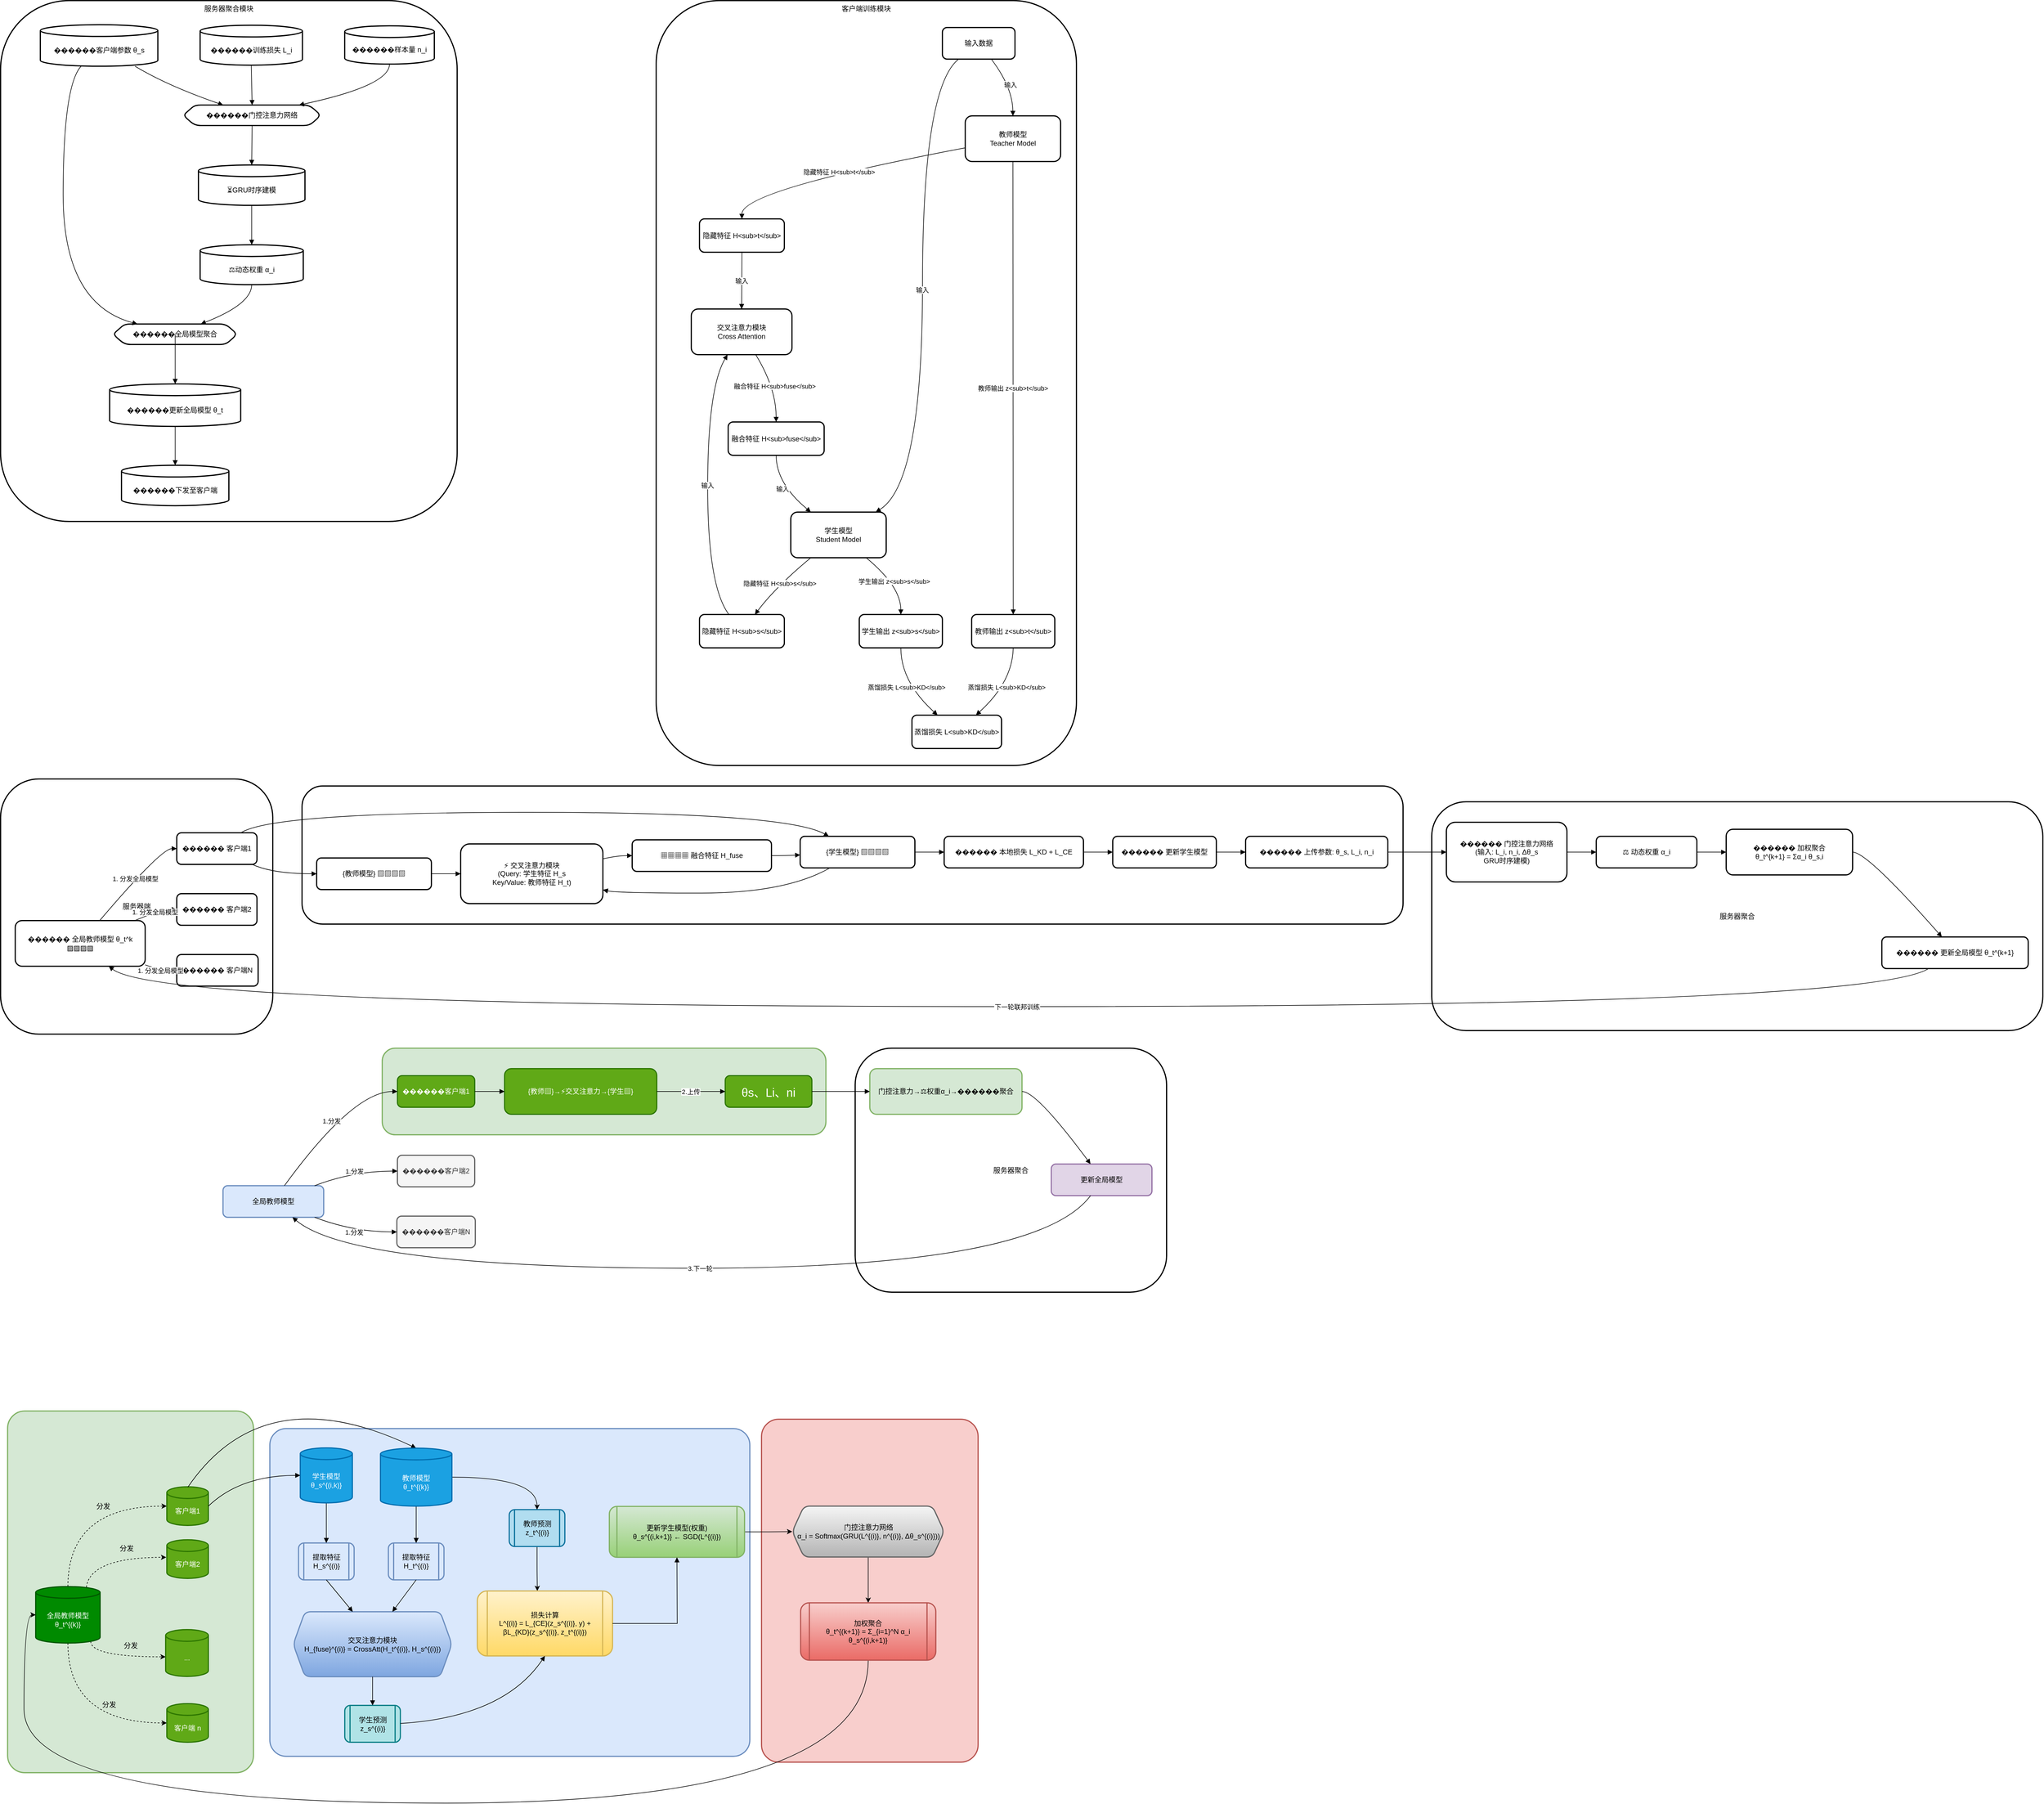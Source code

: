 <mxfile version="26.0.10">
  <diagram name="第 1 页" id="DEk5K5slilRWWlr_zEea">
    <mxGraphModel dx="2228" dy="1000" grid="1" gridSize="10" guides="1" tooltips="1" connect="1" arrows="1" fold="1" page="1" pageScale="1" pageWidth="4681" pageHeight="3300" background="none" math="0" shadow="0">
      <root>
        <mxCell id="0" />
        <mxCell id="1" parent="0" />
        <mxCell id="zsc-ipmftyCH5oLLFZYE-88" value="服务器聚合模块" style="whiteSpace=wrap;strokeWidth=2;verticalAlign=top;rounded=1;" parent="1" vertex="1">
          <mxGeometry x="20" y="20" width="780" height="890" as="geometry" />
        </mxCell>
        <mxCell id="zsc-ipmftyCH5oLLFZYE-89" value="������客户端参数 θ_s" style="shape=cylinder3;boundedLbl=1;backgroundOutline=1;size=10;strokeWidth=2;whiteSpace=wrap;rounded=1;" parent="zsc-ipmftyCH5oLLFZYE-88" vertex="1">
          <mxGeometry x="67.889" y="41.27" width="200.778" height="70.877" as="geometry" />
        </mxCell>
        <mxCell id="zsc-ipmftyCH5oLLFZYE-90" value="������门控注意力网络" style="shape=hexagon;perimeter=hexagonPerimeter2;fixedSize=1;strokeWidth=2;whiteSpace=wrap;rounded=1;" parent="zsc-ipmftyCH5oLLFZYE-88" vertex="1">
          <mxGeometry x="312" y="178.538" width="235.444" height="34.99" as="geometry" />
        </mxCell>
        <mxCell id="zsc-ipmftyCH5oLLFZYE-91" value="������训练损失 L_i" style="shape=cylinder3;boundedLbl=1;backgroundOutline=1;size=10;strokeWidth=2;whiteSpace=wrap;rounded=1;" parent="zsc-ipmftyCH5oLLFZYE-88" vertex="1">
          <mxGeometry x="340.889" y="42.167" width="174.778" height="68.185" as="geometry" />
        </mxCell>
        <mxCell id="zsc-ipmftyCH5oLLFZYE-92" value="������样本量 n_i" style="shape=cylinder3;boundedLbl=1;backgroundOutline=1;size=10;strokeWidth=2;whiteSpace=wrap;rounded=1;" parent="zsc-ipmftyCH5oLLFZYE-88" vertex="1">
          <mxGeometry x="587.889" y="43.065" width="153.111" height="65.494" as="geometry" />
        </mxCell>
        <mxCell id="zsc-ipmftyCH5oLLFZYE-93" value="⏳GRU时序建模" style="shape=cylinder3;boundedLbl=1;backgroundOutline=1;size=10;strokeWidth=2;whiteSpace=wrap;rounded=1;" parent="zsc-ipmftyCH5oLLFZYE-88" vertex="1">
          <mxGeometry x="338" y="280.817" width="182" height="69.083" as="geometry" />
        </mxCell>
        <mxCell id="zsc-ipmftyCH5oLLFZYE-94" value="⚖️动态权重 α_i" style="shape=cylinder3;boundedLbl=1;backgroundOutline=1;size=10;strokeWidth=2;whiteSpace=wrap;rounded=1;" parent="zsc-ipmftyCH5oLLFZYE-88" vertex="1">
          <mxGeometry x="340.889" y="417.188" width="176.222" height="68.185" as="geometry" />
        </mxCell>
        <mxCell id="zsc-ipmftyCH5oLLFZYE-95" value="������全局模型聚合" style="shape=hexagon;perimeter=hexagonPerimeter2;fixedSize=1;strokeWidth=2;whiteSpace=wrap;rounded=1;" parent="zsc-ipmftyCH5oLLFZYE-88" vertex="1">
          <mxGeometry x="192.111" y="552.661" width="212.333" height="34.99" as="geometry" />
        </mxCell>
        <mxCell id="zsc-ipmftyCH5oLLFZYE-96" value="������更新全局模型 θ_t" style="shape=cylinder3;boundedLbl=1;backgroundOutline=1;size=10;strokeWidth=2;whiteSpace=wrap;rounded=1;" parent="zsc-ipmftyCH5oLLFZYE-88" vertex="1">
          <mxGeometry x="186.333" y="654.94" width="223.889" height="72.671" as="geometry" />
        </mxCell>
        <mxCell id="zsc-ipmftyCH5oLLFZYE-97" value="������下发至客户端" style="shape=cylinder3;boundedLbl=1;backgroundOutline=1;size=10;strokeWidth=2;whiteSpace=wrap;rounded=1;" parent="zsc-ipmftyCH5oLLFZYE-88" vertex="1">
          <mxGeometry x="206.556" y="794.002" width="183.444" height="69.083" as="geometry" />
        </mxCell>
        <mxCell id="zsc-ipmftyCH5oLLFZYE-98" value="" style="curved=1;startArrow=none;endArrow=block;exitX=0.8;exitY=0.99;entryX=0.29;entryY=0;rounded=1;" parent="zsc-ipmftyCH5oLLFZYE-88" source="zsc-ipmftyCH5oLLFZYE-89" target="zsc-ipmftyCH5oLLFZYE-90" edge="1">
          <mxGeometry relative="1" as="geometry">
            <Array as="points">
              <mxPoint x="284.556" y="145.343" />
            </Array>
          </mxGeometry>
        </mxCell>
        <mxCell id="zsc-ipmftyCH5oLLFZYE-99" value="" style="curved=1;startArrow=none;endArrow=block;exitX=0.5;exitY=1;entryX=0.5;entryY=0;rounded=1;" parent="zsc-ipmftyCH5oLLFZYE-88" source="zsc-ipmftyCH5oLLFZYE-91" target="zsc-ipmftyCH5oLLFZYE-90" edge="1">
          <mxGeometry relative="1" as="geometry">
            <Array as="points" />
          </mxGeometry>
        </mxCell>
        <mxCell id="zsc-ipmftyCH5oLLFZYE-100" value="" style="curved=1;startArrow=none;endArrow=block;exitX=0.5;exitY=1.01;entryX=0.84;entryY=0;rounded=1;" parent="zsc-ipmftyCH5oLLFZYE-88" source="zsc-ipmftyCH5oLLFZYE-92" target="zsc-ipmftyCH5oLLFZYE-90" edge="1">
          <mxGeometry relative="1" as="geometry">
            <Array as="points">
              <mxPoint x="664.444" y="145.343" />
            </Array>
          </mxGeometry>
        </mxCell>
        <mxCell id="zsc-ipmftyCH5oLLFZYE-101" value="" style="curved=1;startArrow=none;endArrow=block;exitX=0.5;exitY=1;entryX=0.5;entryY=0;rounded=1;" parent="zsc-ipmftyCH5oLLFZYE-88" source="zsc-ipmftyCH5oLLFZYE-90" target="zsc-ipmftyCH5oLLFZYE-93" edge="1">
          <mxGeometry relative="1" as="geometry">
            <Array as="points" />
          </mxGeometry>
        </mxCell>
        <mxCell id="zsc-ipmftyCH5oLLFZYE-102" value="" style="curved=1;startArrow=none;endArrow=block;exitX=0.5;exitY=1;entryX=0.5;entryY=-0.01;rounded=1;" parent="zsc-ipmftyCH5oLLFZYE-88" source="zsc-ipmftyCH5oLLFZYE-93" target="zsc-ipmftyCH5oLLFZYE-94" edge="1">
          <mxGeometry relative="1" as="geometry">
            <Array as="points" />
          </mxGeometry>
        </mxCell>
        <mxCell id="zsc-ipmftyCH5oLLFZYE-103" value="" style="curved=1;startArrow=none;endArrow=block;exitX=0.5;exitY=1;entryX=0.71;entryY=-0.01;rounded=1;" parent="zsc-ipmftyCH5oLLFZYE-88" source="zsc-ipmftyCH5oLLFZYE-94" target="zsc-ipmftyCH5oLLFZYE-95" edge="1">
          <mxGeometry relative="1" as="geometry">
            <Array as="points">
              <mxPoint x="429" y="518.569" />
            </Array>
          </mxGeometry>
        </mxCell>
        <mxCell id="zsc-ipmftyCH5oLLFZYE-104" value="" style="curved=1;startArrow=none;endArrow=block;exitX=0.35;exitY=0.99;entryX=0.19;entryY=-0.01;rounded=1;" parent="zsc-ipmftyCH5oLLFZYE-88" source="zsc-ipmftyCH5oLLFZYE-89" target="zsc-ipmftyCH5oLLFZYE-95" edge="1">
          <mxGeometry relative="1" as="geometry">
            <Array as="points">
              <mxPoint x="106.889" y="145.343" />
              <mxPoint x="106.889" y="518.569" />
            </Array>
          </mxGeometry>
        </mxCell>
        <mxCell id="zsc-ipmftyCH5oLLFZYE-105" value="" style="curved=1;startArrow=none;endArrow=block;exitX=0.5;exitY=0.99;entryX=0.5;entryY=0;rounded=1;" parent="zsc-ipmftyCH5oLLFZYE-88" source="zsc-ipmftyCH5oLLFZYE-95" target="zsc-ipmftyCH5oLLFZYE-96" edge="1">
          <mxGeometry relative="1" as="geometry">
            <Array as="points" />
          </mxGeometry>
        </mxCell>
        <mxCell id="zsc-ipmftyCH5oLLFZYE-106" value="" style="curved=1;startArrow=none;endArrow=block;exitX=0.5;exitY=0.99;entryX=0.5;entryY=0;rounded=1;" parent="zsc-ipmftyCH5oLLFZYE-88" source="zsc-ipmftyCH5oLLFZYE-96" target="zsc-ipmftyCH5oLLFZYE-97" edge="1">
          <mxGeometry relative="1" as="geometry">
            <Array as="points" />
          </mxGeometry>
        </mxCell>
        <mxCell id="zsc-ipmftyCH5oLLFZYE-171" value="客户端训练模块" style="whiteSpace=wrap;strokeWidth=2;verticalAlign=top;rounded=1;" parent="1" vertex="1">
          <mxGeometry x="1140" y="20" width="718" height="1307" as="geometry" />
        </mxCell>
        <mxCell id="zsc-ipmftyCH5oLLFZYE-172" value="输入数据" style="whiteSpace=wrap;strokeWidth=2;rounded=1;" parent="zsc-ipmftyCH5oLLFZYE-171" vertex="1">
          <mxGeometry x="489" y="46" width="124" height="54" as="geometry" />
        </mxCell>
        <mxCell id="zsc-ipmftyCH5oLLFZYE-173" value="教师模型&#xa;Teacher Model" style="whiteSpace=wrap;strokeWidth=2;rounded=1;" parent="zsc-ipmftyCH5oLLFZYE-171" vertex="1">
          <mxGeometry x="528" y="197" width="163" height="78" as="geometry" />
        </mxCell>
        <mxCell id="zsc-ipmftyCH5oLLFZYE-174" value="学生模型&#xa;Student Model" style="whiteSpace=wrap;strokeWidth=2;rounded=1;" parent="zsc-ipmftyCH5oLLFZYE-171" vertex="1">
          <mxGeometry x="230" y="874" width="163" height="78" as="geometry" />
        </mxCell>
        <mxCell id="zsc-ipmftyCH5oLLFZYE-175" value="隐藏特征 H&lt;sub&gt;t&lt;/sub&gt;" style="whiteSpace=wrap;strokeWidth=2;rounded=1;" parent="zsc-ipmftyCH5oLLFZYE-171" vertex="1">
          <mxGeometry x="74" y="373" width="145" height="57" as="geometry" />
        </mxCell>
        <mxCell id="zsc-ipmftyCH5oLLFZYE-176" value="隐藏特征 H&lt;sub&gt;s&lt;/sub&gt;" style="whiteSpace=wrap;strokeWidth=2;rounded=1;" parent="zsc-ipmftyCH5oLLFZYE-171" vertex="1">
          <mxGeometry x="74" y="1049" width="145" height="57" as="geometry" />
        </mxCell>
        <mxCell id="zsc-ipmftyCH5oLLFZYE-177" value="交叉注意力模块&#xa;Cross Attention" style="whiteSpace=wrap;strokeWidth=2;rounded=1;" parent="zsc-ipmftyCH5oLLFZYE-171" vertex="1">
          <mxGeometry x="60" y="527" width="172" height="78" as="geometry" />
        </mxCell>
        <mxCell id="zsc-ipmftyCH5oLLFZYE-178" value="融合特征 H&lt;sub&gt;fuse&lt;/sub&gt;" style="whiteSpace=wrap;strokeWidth=2;rounded=1;" parent="zsc-ipmftyCH5oLLFZYE-171" vertex="1">
          <mxGeometry x="123" y="720" width="164" height="57" as="geometry" />
        </mxCell>
        <mxCell id="zsc-ipmftyCH5oLLFZYE-179" value="教师输出 z&lt;sub&gt;t&lt;/sub&gt;" style="whiteSpace=wrap;strokeWidth=2;rounded=1;" parent="zsc-ipmftyCH5oLLFZYE-171" vertex="1">
          <mxGeometry x="539" y="1049" width="142" height="57" as="geometry" />
        </mxCell>
        <mxCell id="zsc-ipmftyCH5oLLFZYE-180" value="学生输出 z&lt;sub&gt;s&lt;/sub&gt;" style="whiteSpace=wrap;strokeWidth=2;rounded=1;" parent="zsc-ipmftyCH5oLLFZYE-171" vertex="1">
          <mxGeometry x="347" y="1049" width="142" height="57" as="geometry" />
        </mxCell>
        <mxCell id="zsc-ipmftyCH5oLLFZYE-181" value="蒸馏损失 L&lt;sub&gt;KD&lt;/sub&gt;" style="whiteSpace=wrap;strokeWidth=2;rounded=1;" parent="zsc-ipmftyCH5oLLFZYE-171" vertex="1">
          <mxGeometry x="437" y="1221" width="153" height="57" as="geometry" />
        </mxCell>
        <mxCell id="zsc-ipmftyCH5oLLFZYE-182" value="输入" style="curved=1;startArrow=none;endArrow=block;exitX=0.67;exitY=0.99;entryX=0.5;entryY=0;rounded=1;" parent="zsc-ipmftyCH5oLLFZYE-171" source="zsc-ipmftyCH5oLLFZYE-172" target="zsc-ipmftyCH5oLLFZYE-173" edge="1">
          <mxGeometry relative="1" as="geometry">
            <Array as="points">
              <mxPoint x="609" y="148" />
            </Array>
          </mxGeometry>
        </mxCell>
        <mxCell id="zsc-ipmftyCH5oLLFZYE-183" value="输入" style="curved=1;startArrow=none;endArrow=block;exitX=0.23;exitY=0.99;entryX=0.89;entryY=0;rounded=1;" parent="zsc-ipmftyCH5oLLFZYE-171" source="zsc-ipmftyCH5oLLFZYE-172" target="zsc-ipmftyCH5oLLFZYE-174" edge="1">
          <mxGeometry relative="1" as="geometry">
            <Array as="points">
              <mxPoint x="455" y="148" />
              <mxPoint x="455" y="825" />
            </Array>
          </mxGeometry>
        </mxCell>
        <mxCell id="zsc-ipmftyCH5oLLFZYE-184" value="隐藏特征 H&lt;sub&gt;t&lt;/sub&gt;" style="curved=1;startArrow=none;endArrow=block;exitX=0;exitY=0.7;entryX=0.5;entryY=-0.01;rounded=1;" parent="zsc-ipmftyCH5oLLFZYE-171" source="zsc-ipmftyCH5oLLFZYE-173" target="zsc-ipmftyCH5oLLFZYE-175" edge="1">
          <mxGeometry relative="1" as="geometry">
            <Array as="points">
              <mxPoint x="146" y="324" />
            </Array>
          </mxGeometry>
        </mxCell>
        <mxCell id="zsc-ipmftyCH5oLLFZYE-185" value="隐藏特征 H&lt;sub&gt;s&lt;/sub&gt;" style="curved=1;startArrow=none;endArrow=block;exitX=0.21;exitY=1;entryX=0.65;entryY=0.01;rounded=1;" parent="zsc-ipmftyCH5oLLFZYE-171" source="zsc-ipmftyCH5oLLFZYE-174" target="zsc-ipmftyCH5oLLFZYE-176" edge="1">
          <mxGeometry relative="1" as="geometry">
            <Array as="points">
              <mxPoint x="205" y="1001" />
            </Array>
          </mxGeometry>
        </mxCell>
        <mxCell id="zsc-ipmftyCH5oLLFZYE-186" value="输入" style="curved=1;startArrow=none;endArrow=block;exitX=0.5;exitY=0.99;entryX=0.5;entryY=0;rounded=1;" parent="zsc-ipmftyCH5oLLFZYE-171" source="zsc-ipmftyCH5oLLFZYE-175" target="zsc-ipmftyCH5oLLFZYE-177" edge="1">
          <mxGeometry relative="1" as="geometry">
            <Array as="points" />
          </mxGeometry>
        </mxCell>
        <mxCell id="zsc-ipmftyCH5oLLFZYE-187" value="输入" style="curved=1;startArrow=none;endArrow=block;exitX=0.35;exitY=0.01;entryX=0.36;entryY=1;rounded=1;" parent="zsc-ipmftyCH5oLLFZYE-171" source="zsc-ipmftyCH5oLLFZYE-176" target="zsc-ipmftyCH5oLLFZYE-177" edge="1">
          <mxGeometry relative="1" as="geometry">
            <Array as="points">
              <mxPoint x="88" y="1001" />
              <mxPoint x="88" y="662" />
            </Array>
          </mxGeometry>
        </mxCell>
        <mxCell id="zsc-ipmftyCH5oLLFZYE-188" value="融合特征 H&lt;sub&gt;fuse&lt;/sub&gt;" style="curved=1;startArrow=none;endArrow=block;exitX=0.64;exitY=1;entryX=0.5;entryY=0;rounded=1;" parent="zsc-ipmftyCH5oLLFZYE-171" source="zsc-ipmftyCH5oLLFZYE-177" target="zsc-ipmftyCH5oLLFZYE-178" edge="1">
          <mxGeometry relative="1" as="geometry">
            <Array as="points">
              <mxPoint x="205" y="662" />
            </Array>
          </mxGeometry>
        </mxCell>
        <mxCell id="zsc-ipmftyCH5oLLFZYE-189" value="输入" style="curved=1;startArrow=none;endArrow=block;exitX=0.5;exitY=0.99;entryX=0.21;entryY=0;rounded=1;" parent="zsc-ipmftyCH5oLLFZYE-171" source="zsc-ipmftyCH5oLLFZYE-178" target="zsc-ipmftyCH5oLLFZYE-174" edge="1">
          <mxGeometry relative="1" as="geometry">
            <Array as="points">
              <mxPoint x="205" y="825" />
            </Array>
          </mxGeometry>
        </mxCell>
        <mxCell id="zsc-ipmftyCH5oLLFZYE-190" value="教师输出 z&lt;sub&gt;t&lt;/sub&gt;" style="curved=1;startArrow=none;endArrow=block;exitX=0.5;exitY=1;entryX=0.5;entryY=0.01;rounded=1;" parent="zsc-ipmftyCH5oLLFZYE-171" source="zsc-ipmftyCH5oLLFZYE-173" target="zsc-ipmftyCH5oLLFZYE-179" edge="1">
          <mxGeometry relative="1" as="geometry">
            <Array as="points" />
          </mxGeometry>
        </mxCell>
        <mxCell id="zsc-ipmftyCH5oLLFZYE-191" value="学生输出 z&lt;sub&gt;s&lt;/sub&gt;" style="curved=1;startArrow=none;endArrow=block;exitX=0.79;exitY=1;entryX=0.5;entryY=0.01;rounded=1;" parent="zsc-ipmftyCH5oLLFZYE-171" source="zsc-ipmftyCH5oLLFZYE-174" target="zsc-ipmftyCH5oLLFZYE-180" edge="1">
          <mxGeometry relative="1" as="geometry">
            <Array as="points">
              <mxPoint x="418" y="1001" />
            </Array>
          </mxGeometry>
        </mxCell>
        <mxCell id="zsc-ipmftyCH5oLLFZYE-192" value="蒸馏损失 L&lt;sub&gt;KD&lt;/sub&gt;" style="curved=1;startArrow=none;endArrow=block;exitX=0.5;exitY=1;entryX=0.71;entryY=0.01;rounded=1;" parent="zsc-ipmftyCH5oLLFZYE-171" source="zsc-ipmftyCH5oLLFZYE-179" target="zsc-ipmftyCH5oLLFZYE-181" edge="1">
          <mxGeometry relative="1" as="geometry">
            <Array as="points">
              <mxPoint x="609" y="1164" />
            </Array>
          </mxGeometry>
        </mxCell>
        <mxCell id="zsc-ipmftyCH5oLLFZYE-193" value="蒸馏损失 L&lt;sub&gt;KD&lt;/sub&gt;" style="curved=1;startArrow=none;endArrow=block;exitX=0.5;exitY=1;entryX=0.29;entryY=0.01;rounded=1;" parent="zsc-ipmftyCH5oLLFZYE-171" source="zsc-ipmftyCH5oLLFZYE-180" target="zsc-ipmftyCH5oLLFZYE-181" edge="1">
          <mxGeometry relative="1" as="geometry">
            <Array as="points">
              <mxPoint x="418" y="1164" />
            </Array>
          </mxGeometry>
        </mxCell>
        <mxCell id="zsc-ipmftyCH5oLLFZYE-194" value="服务器聚合" style="whiteSpace=wrap;strokeWidth=2;rounded=1;" parent="1" vertex="1">
          <mxGeometry x="2465" y="1389" width="1044" height="391" as="geometry" />
        </mxCell>
        <mxCell id="zsc-ipmftyCH5oLLFZYE-195" value="客户端本地训练" style="whiteSpace=wrap;strokeWidth=2;rounded=1;" parent="1" vertex="1">
          <mxGeometry x="535" y="1362" width="1881" height="236" as="geometry" />
        </mxCell>
        <mxCell id="zsc-ipmftyCH5oLLFZYE-196" value="服务器端" style="whiteSpace=wrap;strokeWidth=2;rounded=1;" parent="1" vertex="1">
          <mxGeometry x="20" y="1350" width="465" height="436" as="geometry" />
        </mxCell>
        <mxCell id="zsc-ipmftyCH5oLLFZYE-197" value="������ 全局教师模型 θ_t^k&#xa;        ▨▨▨▨" style="whiteSpace=wrap;strokeWidth=2;rounded=1;" parent="1" vertex="1">
          <mxGeometry x="45" y="1592" width="222" height="78" as="geometry" />
        </mxCell>
        <mxCell id="zsc-ipmftyCH5oLLFZYE-198" value="������ 客户端1" style="whiteSpace=wrap;strokeWidth=2;rounded=1;" parent="1" vertex="1">
          <mxGeometry x="321" y="1442" width="137" height="54" as="geometry" />
        </mxCell>
        <mxCell id="zsc-ipmftyCH5oLLFZYE-199" value="������ 客户端2" style="whiteSpace=wrap;strokeWidth=2;rounded=1;" parent="1" vertex="1">
          <mxGeometry x="321" y="1546" width="137" height="54" as="geometry" />
        </mxCell>
        <mxCell id="zsc-ipmftyCH5oLLFZYE-200" value="������ 客户端N" style="whiteSpace=wrap;strokeWidth=2;rounded=1;" parent="1" vertex="1">
          <mxGeometry x="321" y="1650" width="139" height="54" as="geometry" />
        </mxCell>
        <mxCell id="zsc-ipmftyCH5oLLFZYE-201" value="{教师模型} ▨▨▨▨" style="whiteSpace=wrap;strokeWidth=2;rounded=1;" parent="1" vertex="1">
          <mxGeometry x="560" y="1485" width="196" height="54" as="geometry" />
        </mxCell>
        <mxCell id="zsc-ipmftyCH5oLLFZYE-202" value="⚡ 交叉注意力模块&#xa;        (Query: 学生特征 H_s&#xa;        Key/Value: 教师特征 H_t)" style="whiteSpace=wrap;strokeWidth=2;rounded=1;" parent="1" vertex="1">
          <mxGeometry x="806" y="1461" width="243" height="102" as="geometry" />
        </mxCell>
        <mxCell id="zsc-ipmftyCH5oLLFZYE-203" value="{学生模型} ▨▨▨▨" style="whiteSpace=wrap;strokeWidth=2;rounded=1;" parent="1" vertex="1">
          <mxGeometry x="1386" y="1448" width="196" height="54" as="geometry" />
        </mxCell>
        <mxCell id="zsc-ipmftyCH5oLLFZYE-204" value="▦▦▦▦ 融合特征 H_fuse" style="whiteSpace=wrap;strokeWidth=2;rounded=1;" parent="1" vertex="1">
          <mxGeometry x="1099" y="1454" width="238" height="54" as="geometry" />
        </mxCell>
        <mxCell id="zsc-ipmftyCH5oLLFZYE-205" value="������ 本地损失 L_KD + L_CE" style="whiteSpace=wrap;strokeWidth=2;rounded=1;" parent="1" vertex="1">
          <mxGeometry x="1632" y="1448" width="238" height="54" as="geometry" />
        </mxCell>
        <mxCell id="zsc-ipmftyCH5oLLFZYE-206" value="������ 更新学生模型" style="whiteSpace=wrap;strokeWidth=2;rounded=1;" parent="1" vertex="1">
          <mxGeometry x="1920" y="1448" width="177" height="54" as="geometry" />
        </mxCell>
        <mxCell id="zsc-ipmftyCH5oLLFZYE-207" value="������ 上传参数: θ_s, L_i, n_i" style="whiteSpace=wrap;strokeWidth=2;rounded=1;" parent="1" vertex="1">
          <mxGeometry x="2147" y="1448" width="243" height="54" as="geometry" />
        </mxCell>
        <mxCell id="zsc-ipmftyCH5oLLFZYE-208" value="������ 门控注意力网络&#xa;        (输入: L_i, n_i, Δθ_s&#xa;        GRU时序建模)" style="whiteSpace=wrap;strokeWidth=2;rounded=1;" parent="1" vertex="1">
          <mxGeometry x="2490" y="1424" width="206" height="102" as="geometry" />
        </mxCell>
        <mxCell id="zsc-ipmftyCH5oLLFZYE-209" value="⚖️ 动态权重 α_i" style="whiteSpace=wrap;strokeWidth=2;rounded=1;" parent="1" vertex="1">
          <mxGeometry x="2746" y="1448" width="172" height="54" as="geometry" />
        </mxCell>
        <mxCell id="zsc-ipmftyCH5oLLFZYE-210" value="������ 加权聚合&#xa;        θ_t^{k+1} = Σα_i θ_s,i" style="whiteSpace=wrap;strokeWidth=2;rounded=1;" parent="1" vertex="1">
          <mxGeometry x="2968" y="1436" width="216" height="78" as="geometry" />
        </mxCell>
        <mxCell id="zsc-ipmftyCH5oLLFZYE-211" value="������ 更新全局模型 θ_t^{k+1}" style="whiteSpace=wrap;strokeWidth=2;rounded=1;" parent="1" vertex="1">
          <mxGeometry x="3234" y="1620" width="250" height="54" as="geometry" />
        </mxCell>
        <mxCell id="zsc-ipmftyCH5oLLFZYE-212" value="1. 分发全局模型" style="curved=1;startArrow=none;endArrow=block;exitX=0.65;exitY=0;entryX=0;entryY=0.5;rounded=1;" parent="1" source="zsc-ipmftyCH5oLLFZYE-197" target="zsc-ipmftyCH5oLLFZYE-198" edge="1">
          <mxGeometry relative="1" as="geometry">
            <Array as="points">
              <mxPoint x="294" y="1469" />
            </Array>
          </mxGeometry>
        </mxCell>
        <mxCell id="zsc-ipmftyCH5oLLFZYE-213" value="1. 分发全局模型" style="curved=1;startArrow=none;endArrow=block;exitX=0.92;exitY=0;entryX=0;entryY=0.5;rounded=1;" parent="1" source="zsc-ipmftyCH5oLLFZYE-197" target="zsc-ipmftyCH5oLLFZYE-199" edge="1">
          <mxGeometry relative="1" as="geometry">
            <Array as="points">
              <mxPoint x="294" y="1573" />
            </Array>
          </mxGeometry>
        </mxCell>
        <mxCell id="zsc-ipmftyCH5oLLFZYE-214" value="1. 分发全局模型" style="curved=1;startArrow=none;endArrow=block;exitX=1;exitY=0.97;entryX=0;entryY=0.5;rounded=1;" parent="1" source="zsc-ipmftyCH5oLLFZYE-197" target="zsc-ipmftyCH5oLLFZYE-200" edge="1">
          <mxGeometry relative="1" as="geometry">
            <Array as="points">
              <mxPoint x="294" y="1677" />
            </Array>
          </mxGeometry>
        </mxCell>
        <mxCell id="zsc-ipmftyCH5oLLFZYE-215" value="" style="curved=1;startArrow=none;endArrow=block;exitX=0.94;exitY=1;entryX=0;entryY=0.5;rounded=1;" parent="1" source="zsc-ipmftyCH5oLLFZYE-198" target="zsc-ipmftyCH5oLLFZYE-201" edge="1">
          <mxGeometry relative="1" as="geometry">
            <Array as="points">
              <mxPoint x="485" y="1512" />
            </Array>
          </mxGeometry>
        </mxCell>
        <mxCell id="zsc-ipmftyCH5oLLFZYE-216" value="" style="curved=1;startArrow=none;endArrow=block;exitX=1;exitY=0.5;entryX=0;entryY=0.5;rounded=1;" parent="1" source="zsc-ipmftyCH5oLLFZYE-201" target="zsc-ipmftyCH5oLLFZYE-202" edge="1">
          <mxGeometry relative="1" as="geometry">
            <Array as="points" />
          </mxGeometry>
        </mxCell>
        <mxCell id="zsc-ipmftyCH5oLLFZYE-217" value="" style="curved=1;startArrow=none;endArrow=block;exitX=0.8;exitY=0;entryX=0.25;entryY=0;rounded=1;" parent="1" source="zsc-ipmftyCH5oLLFZYE-198" target="zsc-ipmftyCH5oLLFZYE-203" edge="1">
          <mxGeometry relative="1" as="geometry">
            <Array as="points">
              <mxPoint x="485" y="1407" />
              <mxPoint x="1361" y="1407" />
            </Array>
          </mxGeometry>
        </mxCell>
        <mxCell id="zsc-ipmftyCH5oLLFZYE-218" value="" style="curved=1;startArrow=none;endArrow=block;exitX=0.26;exitY=1;entryX=1;entryY=0.77;rounded=1;" parent="1" source="zsc-ipmftyCH5oLLFZYE-203" target="zsc-ipmftyCH5oLLFZYE-202" edge="1">
          <mxGeometry relative="1" as="geometry">
            <Array as="points">
              <mxPoint x="1361" y="1545" />
              <mxPoint x="1074" y="1545" />
            </Array>
          </mxGeometry>
        </mxCell>
        <mxCell id="zsc-ipmftyCH5oLLFZYE-219" value="" style="curved=1;startArrow=none;endArrow=block;exitX=1;exitY=0.25;entryX=0;entryY=0.5;rounded=1;" parent="1" source="zsc-ipmftyCH5oLLFZYE-202" target="zsc-ipmftyCH5oLLFZYE-204" edge="1">
          <mxGeometry relative="1" as="geometry">
            <Array as="points">
              <mxPoint x="1074" y="1481" />
            </Array>
          </mxGeometry>
        </mxCell>
        <mxCell id="zsc-ipmftyCH5oLLFZYE-220" value="" style="curved=1;startArrow=none;endArrow=block;exitX=1;exitY=0.5;entryX=0;entryY=0.59;rounded=1;" parent="1" source="zsc-ipmftyCH5oLLFZYE-204" target="zsc-ipmftyCH5oLLFZYE-203" edge="1">
          <mxGeometry relative="1" as="geometry">
            <Array as="points">
              <mxPoint x="1361" y="1481" />
            </Array>
          </mxGeometry>
        </mxCell>
        <mxCell id="zsc-ipmftyCH5oLLFZYE-221" value="" style="curved=1;startArrow=none;endArrow=block;exitX=1;exitY=0.5;entryX=0;entryY=0.5;rounded=1;" parent="1" source="zsc-ipmftyCH5oLLFZYE-203" target="zsc-ipmftyCH5oLLFZYE-205" edge="1">
          <mxGeometry relative="1" as="geometry">
            <Array as="points" />
          </mxGeometry>
        </mxCell>
        <mxCell id="zsc-ipmftyCH5oLLFZYE-222" value="" style="curved=1;startArrow=none;endArrow=block;exitX=1;exitY=0.5;entryX=0;entryY=0.5;rounded=1;" parent="1" source="zsc-ipmftyCH5oLLFZYE-205" target="zsc-ipmftyCH5oLLFZYE-206" edge="1">
          <mxGeometry relative="1" as="geometry">
            <Array as="points" />
          </mxGeometry>
        </mxCell>
        <mxCell id="zsc-ipmftyCH5oLLFZYE-223" value="" style="curved=1;startArrow=none;endArrow=block;exitX=1;exitY=0.5;entryX=0;entryY=0.5;rounded=1;" parent="1" source="zsc-ipmftyCH5oLLFZYE-206" target="zsc-ipmftyCH5oLLFZYE-207" edge="1">
          <mxGeometry relative="1" as="geometry">
            <Array as="points" />
          </mxGeometry>
        </mxCell>
        <mxCell id="zsc-ipmftyCH5oLLFZYE-224" value="" style="curved=1;startArrow=none;endArrow=block;exitX=1;exitY=0.5;entryX=0;entryY=0.5;rounded=1;" parent="1" source="zsc-ipmftyCH5oLLFZYE-207" target="zsc-ipmftyCH5oLLFZYE-208" edge="1">
          <mxGeometry relative="1" as="geometry">
            <Array as="points" />
          </mxGeometry>
        </mxCell>
        <mxCell id="zsc-ipmftyCH5oLLFZYE-225" value="" style="curved=1;startArrow=none;endArrow=block;exitX=1;exitY=0.5;entryX=0;entryY=0.5;rounded=1;" parent="1" source="zsc-ipmftyCH5oLLFZYE-208" target="zsc-ipmftyCH5oLLFZYE-209" edge="1">
          <mxGeometry relative="1" as="geometry">
            <Array as="points" />
          </mxGeometry>
        </mxCell>
        <mxCell id="zsc-ipmftyCH5oLLFZYE-226" value="" style="curved=1;startArrow=none;endArrow=block;exitX=1;exitY=0.5;entryX=0;entryY=0.5;rounded=1;" parent="1" source="zsc-ipmftyCH5oLLFZYE-209" target="zsc-ipmftyCH5oLLFZYE-210" edge="1">
          <mxGeometry relative="1" as="geometry">
            <Array as="points" />
          </mxGeometry>
        </mxCell>
        <mxCell id="zsc-ipmftyCH5oLLFZYE-227" value="" style="curved=1;startArrow=none;endArrow=block;exitX=1;exitY=0.5;entryX=0.41;entryY=0;rounded=1;" parent="1" source="zsc-ipmftyCH5oLLFZYE-210" target="zsc-ipmftyCH5oLLFZYE-211" edge="1">
          <mxGeometry relative="1" as="geometry">
            <Array as="points">
              <mxPoint x="3209" y="1475" />
            </Array>
          </mxGeometry>
        </mxCell>
        <mxCell id="zsc-ipmftyCH5oLLFZYE-228" value="下一轮联邦训练" style="curved=1;startArrow=none;endArrow=block;exitX=0.32;exitY=1;entryX=0.72;entryY=1;rounded=1;" parent="1" source="zsc-ipmftyCH5oLLFZYE-211" target="zsc-ipmftyCH5oLLFZYE-197" edge="1">
          <mxGeometry relative="1" as="geometry">
            <Array as="points">
              <mxPoint x="3209" y="1739" />
              <mxPoint x="294" y="1739" />
            </Array>
          </mxGeometry>
        </mxCell>
        <mxCell id="zsc-ipmftyCH5oLLFZYE-229" value="服务器聚合" style="whiteSpace=wrap;strokeWidth=2;rounded=1;" parent="1" vertex="1">
          <mxGeometry x="1480" y="1810" width="532" height="417" as="geometry" />
        </mxCell>
        <mxCell id="zsc-ipmftyCH5oLLFZYE-230" value="客户端训练" style="whiteSpace=wrap;strokeWidth=2;fillColor=#d5e8d4;strokeColor=#82b366;rounded=1;" parent="1" vertex="1">
          <mxGeometry x="672" y="1810" width="758" height="148" as="geometry" />
        </mxCell>
        <mxCell id="zsc-ipmftyCH5oLLFZYE-231" value="全局教师模型" style="whiteSpace=wrap;strokeWidth=2;fillColor=#dae8fc;strokeColor=#6c8ebf;rounded=1;" parent="1" vertex="1">
          <mxGeometry x="400" y="2045" width="172" height="54" as="geometry" />
        </mxCell>
        <mxCell id="zsc-ipmftyCH5oLLFZYE-232" value="������客户端1" style="whiteSpace=wrap;strokeWidth=2;fillColor=#60a917;fontColor=#ffffff;strokeColor=#2D7600;rounded=1;" parent="1" vertex="1">
          <mxGeometry x="698" y="1857" width="132" height="54" as="geometry" />
        </mxCell>
        <mxCell id="zsc-ipmftyCH5oLLFZYE-233" value="������客户端2" style="whiteSpace=wrap;strokeWidth=2;fillColor=#f5f5f5;fontColor=#333333;strokeColor=#666666;rounded=1;" parent="1" vertex="1">
          <mxGeometry x="698" y="1993" width="132" height="54" as="geometry" />
        </mxCell>
        <mxCell id="zsc-ipmftyCH5oLLFZYE-234" value="������客户端N" style="whiteSpace=wrap;strokeWidth=2;fillColor=#f5f5f5;fontColor=#333333;strokeColor=#666666;rounded=1;" parent="1" vertex="1">
          <mxGeometry x="697" y="2097" width="134" height="54" as="geometry" />
        </mxCell>
        <mxCell id="zsc-ipmftyCH5oLLFZYE-235" value="{教师▨}→⚡交叉注意力→{学生▨}" style="whiteSpace=wrap;strokeWidth=2;fillColor=#60a917;fontColor=#ffffff;strokeColor=#2D7600;rounded=1;" parent="1" vertex="1">
          <mxGeometry x="881" y="1845" width="260" height="78" as="geometry" />
        </mxCell>
        <mxCell id="zsc-ipmftyCH5oLLFZYE-236" value="&#xa;θs​、Li​、ni​​&#xa;" style="strokeWidth=2;fontSize=20;fillColor=#60a917;strokeColor=#2D7600;fontColor=#ffffff;rounded=1;" parent="1" vertex="1">
          <mxGeometry x="1258" y="1857" width="148" height="54" as="geometry" />
        </mxCell>
        <mxCell id="zsc-ipmftyCH5oLLFZYE-237" value="门控注意力→⚖️权重α_i→������聚合" style="whiteSpace=wrap;strokeWidth=2;fillColor=#d5e8d4;strokeColor=#82b366;rounded=1;" parent="1" vertex="1">
          <mxGeometry x="1505" y="1845" width="260" height="78" as="geometry" />
        </mxCell>
        <mxCell id="zsc-ipmftyCH5oLLFZYE-238" value="更新全局模型" style="whiteSpace=wrap;strokeWidth=2;fillColor=#e1d5e7;strokeColor=#9673a6;rounded=1;" parent="1" vertex="1">
          <mxGeometry x="1815" y="2008" width="172" height="54" as="geometry" />
        </mxCell>
        <mxCell id="zsc-ipmftyCH5oLLFZYE-239" value="1.分发" style="curved=1;startArrow=none;endArrow=block;exitX=0.61;exitY=0;entryX=0;entryY=0.5;rounded=1;" parent="1" source="zsc-ipmftyCH5oLLFZYE-231" target="zsc-ipmftyCH5oLLFZYE-232" edge="1">
          <mxGeometry relative="1" as="geometry">
            <Array as="points">
              <mxPoint x="622" y="1884" />
            </Array>
          </mxGeometry>
        </mxCell>
        <mxCell id="zsc-ipmftyCH5oLLFZYE-240" value="1.分发" style="curved=1;startArrow=none;endArrow=block;exitX=0.91;exitY=0;entryX=0;entryY=0.5;rounded=1;" parent="1" source="zsc-ipmftyCH5oLLFZYE-231" target="zsc-ipmftyCH5oLLFZYE-233" edge="1">
          <mxGeometry relative="1" as="geometry">
            <Array as="points">
              <mxPoint x="622" y="2020" />
            </Array>
          </mxGeometry>
        </mxCell>
        <mxCell id="zsc-ipmftyCH5oLLFZYE-241" value="1.分发" style="curved=1;startArrow=none;endArrow=block;exitX=0.91;exitY=1;entryX=0;entryY=0.5;rounded=1;" parent="1" source="zsc-ipmftyCH5oLLFZYE-231" target="zsc-ipmftyCH5oLLFZYE-234" edge="1">
          <mxGeometry relative="1" as="geometry">
            <Array as="points">
              <mxPoint x="622" y="2124" />
            </Array>
          </mxGeometry>
        </mxCell>
        <mxCell id="zsc-ipmftyCH5oLLFZYE-242" value="" style="curved=1;startArrow=none;endArrow=block;exitX=1;exitY=0.5;entryX=0;entryY=0.5;rounded=1;" parent="1" source="zsc-ipmftyCH5oLLFZYE-232" target="zsc-ipmftyCH5oLLFZYE-235" edge="1">
          <mxGeometry relative="1" as="geometry">
            <Array as="points" />
          </mxGeometry>
        </mxCell>
        <mxCell id="zsc-ipmftyCH5oLLFZYE-243" value="2.上传" style="curved=1;startArrow=none;endArrow=block;exitX=1;exitY=0.5;entryX=0;entryY=0.5;rounded=1;" parent="1" source="zsc-ipmftyCH5oLLFZYE-235" target="zsc-ipmftyCH5oLLFZYE-236" edge="1">
          <mxGeometry relative="1" as="geometry">
            <Array as="points" />
          </mxGeometry>
        </mxCell>
        <mxCell id="zsc-ipmftyCH5oLLFZYE-244" value="" style="curved=1;startArrow=none;endArrow=block;exitX=1;exitY=0.5;entryX=0;entryY=0.5;rounded=1;" parent="1" source="zsc-ipmftyCH5oLLFZYE-236" target="zsc-ipmftyCH5oLLFZYE-237" edge="1">
          <mxGeometry relative="1" as="geometry">
            <Array as="points" />
          </mxGeometry>
        </mxCell>
        <mxCell id="zsc-ipmftyCH5oLLFZYE-245" value="" style="curved=1;startArrow=none;endArrow=block;exitX=1;exitY=0.5;entryX=0.39;entryY=0;rounded=1;" parent="1" source="zsc-ipmftyCH5oLLFZYE-237" target="zsc-ipmftyCH5oLLFZYE-238" edge="1">
          <mxGeometry relative="1" as="geometry">
            <Array as="points">
              <mxPoint x="1790" y="1884" />
            </Array>
          </mxGeometry>
        </mxCell>
        <mxCell id="zsc-ipmftyCH5oLLFZYE-246" value="3.下一轮" style="curved=1;startArrow=none;endArrow=block;exitX=0.39;exitY=1;entryX=0.69;entryY=1;rounded=1;" parent="1" source="zsc-ipmftyCH5oLLFZYE-238" target="zsc-ipmftyCH5oLLFZYE-231" edge="1">
          <mxGeometry relative="1" as="geometry">
            <Array as="points">
              <mxPoint x="1790" y="2186" />
              <mxPoint x="622" y="2186" />
            </Array>
          </mxGeometry>
        </mxCell>
        <mxCell id="dmqnpBjw-a6B4gVSiQjP-1" value="" style="whiteSpace=wrap;strokeWidth=2;fillColor=#f8cecc;strokeColor=#b85450;align=center;rounded=1;arcSize=8;" vertex="1" parent="1">
          <mxGeometry x="1320" y="2444" width="370" height="586" as="geometry" />
        </mxCell>
        <mxCell id="dmqnpBjw-a6B4gVSiQjP-2" value="" style="whiteSpace=wrap;strokeWidth=2;fillColor=#dae8fc;strokeColor=#6c8ebf;rounded=1;arcSize=5;" vertex="1" parent="1">
          <mxGeometry x="480" y="2460" width="820" height="560" as="geometry" />
        </mxCell>
        <mxCell id="dmqnpBjw-a6B4gVSiQjP-3" value="" style="whiteSpace=wrap;strokeWidth=2;fillColor=#d5e8d4;strokeColor=#82b366;rounded=1;arcSize=7;" vertex="1" parent="1">
          <mxGeometry x="32" y="2430" width="420" height="618" as="geometry" />
        </mxCell>
        <mxCell id="dmqnpBjw-a6B4gVSiQjP-79" value="" style="edgeStyle=orthogonalEdgeStyle;rounded=0;orthogonalLoop=1;jettySize=auto;html=1;entryX=0;entryY=0.5;entryDx=0;entryDy=0;entryPerimeter=0;exitX=0.5;exitY=0;exitDx=0;exitDy=0;exitPerimeter=0;curved=1;dashed=1;" edge="1" parent="1" source="dmqnpBjw-a6B4gVSiQjP-4" target="dmqnpBjw-a6B4gVSiQjP-5">
          <mxGeometry relative="1" as="geometry" />
        </mxCell>
        <mxCell id="dmqnpBjw-a6B4gVSiQjP-89" value="" style="edgeStyle=orthogonalEdgeStyle;rounded=0;orthogonalLoop=1;jettySize=auto;html=1;exitX=0.855;exitY=1;exitDx=0;exitDy=-2.9;exitPerimeter=0;curved=1;dashed=1;" edge="1" parent="1" source="dmqnpBjw-a6B4gVSiQjP-4" target="dmqnpBjw-a6B4gVSiQjP-7">
          <mxGeometry relative="1" as="geometry">
            <Array as="points">
              <mxPoint x="174" y="2850" />
            </Array>
          </mxGeometry>
        </mxCell>
        <mxCell id="dmqnpBjw-a6B4gVSiQjP-91" value="" style="edgeStyle=orthogonalEdgeStyle;rounded=0;orthogonalLoop=1;jettySize=auto;html=1;curved=1;entryX=0;entryY=0.5;entryDx=0;entryDy=0;entryPerimeter=0;exitX=0.5;exitY=1;exitDx=0;exitDy=0;exitPerimeter=0;dashed=1;" edge="1" parent="1" source="dmqnpBjw-a6B4gVSiQjP-4" target="dmqnpBjw-a6B4gVSiQjP-81">
          <mxGeometry relative="1" as="geometry">
            <mxPoint x="135" y="2920" as="targetPoint" />
          </mxGeometry>
        </mxCell>
        <mxCell id="dmqnpBjw-a6B4gVSiQjP-92" value="" style="edgeStyle=orthogonalEdgeStyle;rounded=0;orthogonalLoop=1;jettySize=auto;html=1;exitX=0.774;exitY=0.012;exitDx=0;exitDy=0;exitPerimeter=0;curved=1;dashed=1;" edge="1" parent="1">
          <mxGeometry relative="1" as="geometry">
            <mxPoint x="166.14" y="2737.058" as="sourcePoint" />
            <mxPoint x="303" y="2680" as="targetPoint" />
            <Array as="points">
              <mxPoint x="166" y="2679.9" />
            </Array>
          </mxGeometry>
        </mxCell>
        <mxCell id="dmqnpBjw-a6B4gVSiQjP-4" value="全局教师模型&#xa;        θ_t^{(k)}" style="shape=cylinder3;boundedLbl=1;backgroundOutline=1;size=10;strokeWidth=2;whiteSpace=wrap;fillColor=#008a00;fontColor=#ffffff;strokeColor=#005700;rounded=1;" vertex="1" parent="1">
          <mxGeometry x="80" y="2730" width="110" height="96.5" as="geometry" />
        </mxCell>
        <mxCell id="dmqnpBjw-a6B4gVSiQjP-5" value="客户端1" style="shape=cylinder3;boundedLbl=1;backgroundOutline=1;size=10;strokeWidth=2;whiteSpace=wrap;fillColor=#60a917;fontColor=#ffffff;strokeColor=#2D7600;rounded=1;" vertex="1" parent="1">
          <mxGeometry x="304" y="2559.5" width="71" height="66" as="geometry" />
        </mxCell>
        <mxCell id="dmqnpBjw-a6B4gVSiQjP-7" value="..." style="shape=cylinder3;boundedLbl=1;backgroundOutline=1;size=10;strokeWidth=2;whiteSpace=wrap;fillColor=#60a917;fontColor=#ffffff;strokeColor=#2D7600;rounded=1;" vertex="1" parent="1">
          <mxGeometry x="302" y="2803.5" width="73" height="80" as="geometry" />
        </mxCell>
        <mxCell id="dmqnpBjw-a6B4gVSiQjP-10" value="提取特征&#xa;        H_t^{(i)}" style="strokeWidth=2;shape=process;whiteSpace=wrap;size=0.04;fillColor=#dae8fc;strokeColor=#6c8ebf;rounded=1;" vertex="1" parent="1">
          <mxGeometry x="682.5" y="2655.5" width="95" height="63" as="geometry" />
        </mxCell>
        <mxCell id="dmqnpBjw-a6B4gVSiQjP-12" value="提取特征&#xa;        H_s^{(i)}" style="strokeWidth=2;shape=process;whiteSpace=wrap;size=0.04;fillColor=#dae8fc;strokeColor=#6c8ebf;rounded=1;" vertex="1" parent="1">
          <mxGeometry x="529" y="2655.5" width="95" height="63" as="geometry" />
        </mxCell>
        <mxCell id="dmqnpBjw-a6B4gVSiQjP-13" value="交叉注意力模块&#xa;        H_{fuse}^{(i)} = CrossAtt(H_t^{(i)}, H_s^{(i)})" style="shape=hexagon;perimeter=hexagonPerimeter2;fixedSize=1;strokeWidth=2;whiteSpace=wrap;fillColor=#dae8fc;strokeColor=#6c8ebf;gradientDirection=south;gradientColor=#7ea6e0;rounded=1;" vertex="1" parent="1">
          <mxGeometry x="520" y="2773" width="271" height="111" as="geometry" />
        </mxCell>
        <mxCell id="dmqnpBjw-a6B4gVSiQjP-14" value="学生预测&#xa;        z_s^{(i)}" style="strokeWidth=2;shape=process;whiteSpace=wrap;size=0.04;fillColor=#b0e3e6;strokeColor=#0e8088;rounded=1;" vertex="1" parent="1">
          <mxGeometry x="608" y="2933" width="95" height="63" as="geometry" />
        </mxCell>
        <mxCell id="dmqnpBjw-a6B4gVSiQjP-73" value="" style="edgeStyle=orthogonalEdgeStyle;rounded=1;orthogonalLoop=1;jettySize=auto;html=1;exitX=0.5;exitY=1;exitDx=0;exitDy=0;" edge="1" parent="1" source="dmqnpBjw-a6B4gVSiQjP-15" target="dmqnpBjw-a6B4gVSiQjP-16">
          <mxGeometry relative="1" as="geometry">
            <Array as="points">
              <mxPoint x="937" y="2703" />
              <mxPoint x="937" y="2703" />
            </Array>
          </mxGeometry>
        </mxCell>
        <mxCell id="dmqnpBjw-a6B4gVSiQjP-15" value="教师预测&#xa;        z_t^{(i)}" style="strokeWidth=2;shape=process;whiteSpace=wrap;size=0.04;fillColor=#b1ddf0;strokeColor=#10739e;rounded=1;" vertex="1" parent="1">
          <mxGeometry x="889" y="2598.5" width="95" height="63" as="geometry" />
        </mxCell>
        <mxCell id="dmqnpBjw-a6B4gVSiQjP-16" value="损失计算&#xa;        L^{(i)} = L_{CE}(z_s^{(i)}, y) + βL_{KD}(z_s^{(i)}, z_t^{(i)})" style="strokeWidth=2;shape=process;whiteSpace=wrap;size=0.04;fillColor=#fff2cc;strokeColor=#d6b656;gradientColor=#ffd966;rounded=1;" vertex="1" parent="1">
          <mxGeometry x="834.5" y="2737.5" width="231" height="111" as="geometry" />
        </mxCell>
        <mxCell id="dmqnpBjw-a6B4gVSiQjP-95" value="" style="edgeStyle=orthogonalEdgeStyle;rounded=0;orthogonalLoop=1;jettySize=auto;html=1;curved=0;" edge="1" parent="1" source="dmqnpBjw-a6B4gVSiQjP-17" target="dmqnpBjw-a6B4gVSiQjP-19">
          <mxGeometry relative="1" as="geometry" />
        </mxCell>
        <mxCell id="dmqnpBjw-a6B4gVSiQjP-17" value="更新学生模型(权重)&#xa;        θ_s^{(i,k+1)} ← SGD(L^{(i)})" style="strokeWidth=2;shape=process;whiteSpace=wrap;size=0.04;fillColor=#d5e8d4;gradientColor=#97d077;strokeColor=#82b366;rounded=1;" vertex="1" parent="1">
          <mxGeometry x="1060" y="2593" width="231" height="87" as="geometry" />
        </mxCell>
        <mxCell id="dmqnpBjw-a6B4gVSiQjP-44" value="" style="edgeStyle=orthogonalEdgeStyle;rounded=1;orthogonalLoop=1;jettySize=auto;html=1;entryX=0.5;entryY=0;entryDx=0;entryDy=0;" edge="1" parent="1" source="dmqnpBjw-a6B4gVSiQjP-19" target="dmqnpBjw-a6B4gVSiQjP-20">
          <mxGeometry relative="1" as="geometry">
            <mxPoint x="1486.75" y="2735.75" as="targetPoint" />
            <Array as="points">
              <mxPoint x="1502.75" y="2664.75" />
              <mxPoint x="1502.75" y="2664.75" />
            </Array>
          </mxGeometry>
        </mxCell>
        <mxCell id="dmqnpBjw-a6B4gVSiQjP-19" value="门控注意力网络&#xa;        α_i = Softmax(GRU(L^{(i)}, n^{(i)}, Δθ_s^{(i)}))" style="shape=hexagon;perimeter=hexagonPerimeter2;fixedSize=1;strokeWidth=2;whiteSpace=wrap;fillColor=#f5f5f5;strokeColor=#666666;rounded=1;gradientColor=#b3b3b3;" vertex="1" parent="1">
          <mxGeometry x="1372.5" y="2592.5" width="259.5" height="87" as="geometry" />
        </mxCell>
        <mxCell id="dmqnpBjw-a6B4gVSiQjP-99" value="" style="edgeStyle=orthogonalEdgeStyle;rounded=0;orthogonalLoop=1;jettySize=auto;html=1;curved=1;entryX=0;entryY=0.5;entryDx=0;entryDy=0;entryPerimeter=0;" edge="1" parent="1" source="dmqnpBjw-a6B4gVSiQjP-20" target="dmqnpBjw-a6B4gVSiQjP-4">
          <mxGeometry relative="1" as="geometry">
            <mxPoint x="1502.25" y="2954.75" as="targetPoint" />
            <Array as="points">
              <mxPoint x="1502" y="3100" />
              <mxPoint x="60" y="3100" />
              <mxPoint x="60" y="2778" />
            </Array>
          </mxGeometry>
        </mxCell>
        <mxCell id="dmqnpBjw-a6B4gVSiQjP-20" value="加权聚合&#xa;        θ_t^{(k+1)} = Σ_{i=1}^N α_i θ_s^{(i,k+1)}" style="strokeWidth=2;shape=process;whiteSpace=wrap;size=0.04;fillColor=#f8cecc;gradientColor=#ea6b66;strokeColor=#b85450;rounded=1;" vertex="1" parent="1">
          <mxGeometry x="1386.75" y="2757.75" width="231" height="98" as="geometry" />
        </mxCell>
        <mxCell id="dmqnpBjw-a6B4gVSiQjP-26" value="" style="curved=1;startArrow=none;endArrow=block;entryX=0.5;entryY=0;rounded=1;exitX=0.5;exitY=1;exitDx=0;exitDy=0;exitPerimeter=0;entryDx=0;entryDy=0;" edge="1" parent="1" source="dmqnpBjw-a6B4gVSiQjP-55" target="dmqnpBjw-a6B4gVSiQjP-10">
          <mxGeometry relative="1" as="geometry">
            <mxPoint x="621" y="2540" as="sourcePoint" />
          </mxGeometry>
        </mxCell>
        <mxCell id="dmqnpBjw-a6B4gVSiQjP-27" value="" style="curved=1;startArrow=none;endArrow=block;rounded=1;entryX=0.5;entryY=0;entryDx=0;entryDy=0;entryPerimeter=0;" edge="1" parent="1" target="dmqnpBjw-a6B4gVSiQjP-55">
          <mxGeometry relative="1" as="geometry">
            <Array as="points">
              <mxPoint x="470" y="2370" />
            </Array>
            <mxPoint x="340" y="2560" as="sourcePoint" />
            <mxPoint x="830" y="2461.0" as="targetPoint" />
          </mxGeometry>
        </mxCell>
        <mxCell id="dmqnpBjw-a6B4gVSiQjP-28" value="" style="curved=1;startArrow=none;endArrow=block;exitX=0.5;exitY=1;rounded=1;exitDx=0;exitDy=0;exitPerimeter=0;entryX=0.5;entryY=0;entryDx=0;entryDy=0;" edge="1" parent="1" source="dmqnpBjw-a6B4gVSiQjP-53" target="dmqnpBjw-a6B4gVSiQjP-12">
          <mxGeometry relative="1" as="geometry">
            <Array as="points" />
            <mxPoint x="379" y="2803.5" as="sourcePoint" />
            <mxPoint x="424" y="2804" as="targetPoint" />
          </mxGeometry>
        </mxCell>
        <mxCell id="dmqnpBjw-a6B4gVSiQjP-33" value="" style="curved=1;startArrow=none;endArrow=block;exitX=1;exitY=0.49;entryX=0.5;entryY=1;rounded=1;entryDx=0;entryDy=0;" edge="1" parent="1" source="dmqnpBjw-a6B4gVSiQjP-14" target="dmqnpBjw-a6B4gVSiQjP-16">
          <mxGeometry relative="1" as="geometry">
            <Array as="points">
              <mxPoint x="879" y="2953" />
            </Array>
          </mxGeometry>
        </mxCell>
        <mxCell id="dmqnpBjw-a6B4gVSiQjP-35" value="" style="curved=0;startArrow=none;endArrow=block;exitX=1;exitY=0.5;rounded=0;entryX=0.5;entryY=1;entryDx=0;entryDy=0;" edge="1" parent="1" source="dmqnpBjw-a6B4gVSiQjP-16" target="dmqnpBjw-a6B4gVSiQjP-17">
          <mxGeometry relative="1" as="geometry">
            <Array as="points">
              <mxPoint x="1176" y="2793" />
            </Array>
            <mxPoint x="1099" y="2793" as="targetPoint" />
          </mxGeometry>
        </mxCell>
        <mxCell id="dmqnpBjw-a6B4gVSiQjP-53" value="学生模型&#xa;        θ_s^{(i,k)}" style="shape=cylinder3;boundedLbl=1;backgroundOutline=1;size=10;strokeWidth=2;whiteSpace=wrap;fillColor=#1ba1e2;strokeColor=#006EAF;fontColor=#ffffff;rounded=1;" vertex="1" parent="1">
          <mxGeometry x="532" y="2493" width="89" height="94" as="geometry" />
        </mxCell>
        <mxCell id="dmqnpBjw-a6B4gVSiQjP-72" value="" style="edgeStyle=orthogonalEdgeStyle;rounded=1;orthogonalLoop=1;jettySize=auto;html=1;entryX=0.5;entryY=0;entryDx=0;entryDy=0;curved=1;" edge="1" parent="1" source="dmqnpBjw-a6B4gVSiQjP-55" target="dmqnpBjw-a6B4gVSiQjP-15">
          <mxGeometry relative="1" as="geometry">
            <mxPoint x="954" y="2543" as="targetPoint" />
          </mxGeometry>
        </mxCell>
        <mxCell id="dmqnpBjw-a6B4gVSiQjP-55" value="教师模型&#xa;        θ_t^{(k)}" style="shape=cylinder3;boundedLbl=1;backgroundOutline=1;size=10;strokeWidth=2;whiteSpace=wrap;fillColor=#1ba1e2;strokeColor=#006EAF;fontColor=#ffffff;rounded=1;" vertex="1" parent="1">
          <mxGeometry x="669" y="2493.5" width="122" height="99" as="geometry" />
        </mxCell>
        <mxCell id="dmqnpBjw-a6B4gVSiQjP-63" value="" style="curved=1;startArrow=none;endArrow=block;rounded=1;entryX=0;entryY=0.5;entryDx=0;entryDy=0;entryPerimeter=0;exitX=1;exitY=0.5;exitDx=0;exitDy=0;exitPerimeter=0;" edge="1" parent="1" source="dmqnpBjw-a6B4gVSiQjP-5" target="dmqnpBjw-a6B4gVSiQjP-53">
          <mxGeometry relative="1" as="geometry">
            <Array as="points">
              <mxPoint x="430" y="2540" />
            </Array>
            <mxPoint x="350" y="2570" as="sourcePoint" />
            <mxPoint x="840" y="2471.0" as="targetPoint" />
          </mxGeometry>
        </mxCell>
        <mxCell id="dmqnpBjw-a6B4gVSiQjP-64" value="" style="curved=1;startArrow=none;endArrow=block;exitX=0.5;exitY=1;rounded=1;exitDx=0;exitDy=0;entryX=0.375;entryY=0;entryDx=0;entryDy=0;" edge="1" parent="1" source="dmqnpBjw-a6B4gVSiQjP-12" target="dmqnpBjw-a6B4gVSiQjP-13">
          <mxGeometry relative="1" as="geometry">
            <Array as="points" />
            <mxPoint x="649" y="2704" as="sourcePoint" />
            <mxPoint x="649" y="2773" as="targetPoint" />
          </mxGeometry>
        </mxCell>
        <mxCell id="dmqnpBjw-a6B4gVSiQjP-65" value="" style="curved=1;startArrow=none;endArrow=block;exitX=0.5;exitY=1;rounded=1;exitDx=0;exitDy=0;entryX=0.625;entryY=0;entryDx=0;entryDy=0;" edge="1" parent="1" source="dmqnpBjw-a6B4gVSiQjP-10" target="dmqnpBjw-a6B4gVSiQjP-13">
          <mxGeometry relative="1" as="geometry">
            <Array as="points" />
            <mxPoint x="649" y="2704" as="sourcePoint" />
            <mxPoint x="649" y="2773" as="targetPoint" />
          </mxGeometry>
        </mxCell>
        <mxCell id="dmqnpBjw-a6B4gVSiQjP-67" value="" style="curved=1;startArrow=none;endArrow=block;exitX=0.5;exitY=1;rounded=1;exitDx=0;exitDy=0;entryX=0.5;entryY=0;entryDx=0;entryDy=0;" edge="1" parent="1" source="dmqnpBjw-a6B4gVSiQjP-13" target="dmqnpBjw-a6B4gVSiQjP-14">
          <mxGeometry relative="1" as="geometry">
            <Array as="points" />
            <mxPoint x="832" y="2859" as="sourcePoint" />
            <mxPoint x="791" y="2913" as="targetPoint" />
          </mxGeometry>
        </mxCell>
        <mxCell id="dmqnpBjw-a6B4gVSiQjP-77" value="分发" style="text;html=1;align=center;verticalAlign=middle;resizable=0;points=[];autosize=1;strokeColor=none;fillColor=none;" vertex="1" parent="1">
          <mxGeometry x="170" y="2577.5" width="50" height="30" as="geometry" />
        </mxCell>
        <mxCell id="dmqnpBjw-a6B4gVSiQjP-80" value="客户端2" style="shape=cylinder3;boundedLbl=1;backgroundOutline=1;size=10;strokeWidth=2;whiteSpace=wrap;fillColor=#60a917;fontColor=#ffffff;strokeColor=#2D7600;rounded=1;" vertex="1" parent="1">
          <mxGeometry x="304" y="2650" width="71" height="66" as="geometry" />
        </mxCell>
        <mxCell id="dmqnpBjw-a6B4gVSiQjP-81" value="客户端 n" style="shape=cylinder3;boundedLbl=1;backgroundOutline=1;size=10;strokeWidth=2;whiteSpace=wrap;fillColor=#60a917;fontColor=#ffffff;strokeColor=#2D7600;rounded=1;" vertex="1" parent="1">
          <mxGeometry x="304" y="2930" width="71" height="66" as="geometry" />
        </mxCell>
        <mxCell id="dmqnpBjw-a6B4gVSiQjP-82" value="分发" style="text;html=1;align=center;verticalAlign=middle;resizable=0;points=[];autosize=1;strokeColor=none;fillColor=none;" vertex="1" parent="1">
          <mxGeometry x="210" y="2650" width="50" height="30" as="geometry" />
        </mxCell>
        <mxCell id="dmqnpBjw-a6B4gVSiQjP-93" value="分发" style="text;html=1;align=center;verticalAlign=middle;resizable=0;points=[];autosize=1;strokeColor=none;fillColor=none;" vertex="1" parent="1">
          <mxGeometry x="217" y="2815.5" width="50" height="30" as="geometry" />
        </mxCell>
        <mxCell id="dmqnpBjw-a6B4gVSiQjP-94" value="分发" style="text;html=1;align=center;verticalAlign=middle;resizable=0;points=[];autosize=1;strokeColor=none;fillColor=none;" vertex="1" parent="1">
          <mxGeometry x="180" y="2916.5" width="50" height="30" as="geometry" />
        </mxCell>
      </root>
    </mxGraphModel>
  </diagram>
</mxfile>

